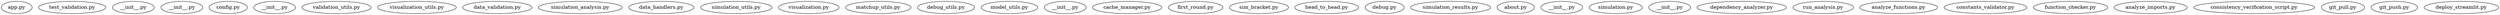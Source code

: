 strict digraph {
"app.py" [label="app.py"];
"tests/test_validation.py" [label="test_validation.py"];
"tests/__init__.py" [label="__init__.py"];
"streamlit_app/__init__.py" [label="__init__.py"];
"streamlit_app/config.py" [label="config.py"];
"streamlit_app/components/__init__.py" [label="__init__.py"];
"streamlit_app/utils/validation_utils.py" [label="validation_utils.py"];
"streamlit_app/utils/visualization_utils.py" [label="visualization_utils.py"];
"streamlit_app/utils/data_validation.py" [label="data_validation.py"];
"streamlit_app/utils/simulation_analysis.py" [label="simulation_analysis.py"];
"streamlit_app/utils/data_handlers.py" [label="data_handlers.py"];
"streamlit_app/utils/simulation_utils.py" [label="simulation_utils.py"];
"streamlit_app/utils/visualization.py" [label="visualization.py"];
"streamlit_app/utils/matchup_utils.py" [label="matchup_utils.py"];
"streamlit_app/utils/debug_utils.py" [label="debug_utils.py"];
"streamlit_app/utils/model_utils.py" [label="model_utils.py"];
"streamlit_app/utils/__init__.py" [label="__init__.py"];
"streamlit_app/utils/cache_manager.py" [label="cache_manager.py"];
"streamlit_app/pages/first_round.py" [label="first_round.py"];
"streamlit_app/pages/sim_bracket.py" [label="sim_bracket.py"];
"streamlit_app/pages/head_to_head.py" [label="head_to_head.py"];
"streamlit_app/pages/debug.py" [label="debug.py"];
"streamlit_app/pages/simulation_results.py" [label="simulation_results.py"];
"streamlit_app/pages/about.py" [label="about.py"];
"streamlit_app/pages/__init__.py" [label="__init__.py"];
"streamlit_app/models/simulation.py" [label="simulation.py"];
"streamlit_app/models/__init__.py" [label="__init__.py"];
"tools/dependency_analyzer.py" [label="dependency_analyzer.py"];
"tools/run_analysis.py" [label="run_analysis.py"];
"tools/analyze_functions.py" [label="analyze_functions.py"];
"tools/constants_validator.py" [label="constants_validator.py"];
"tools/function_checker.py" [label="function_checker.py"];
"tools/analyze_imports.py" [label="analyze_imports.py"];
"tools/consistency_verification_script.py" [label="consistency_verification_script.py"];
"git/git_pull.py" [label="git_pull.py"];
"git/git_push.py" [label="git_push.py"];
"git/deploy_streamlit.py" [label="deploy_streamlit.py"];
}
